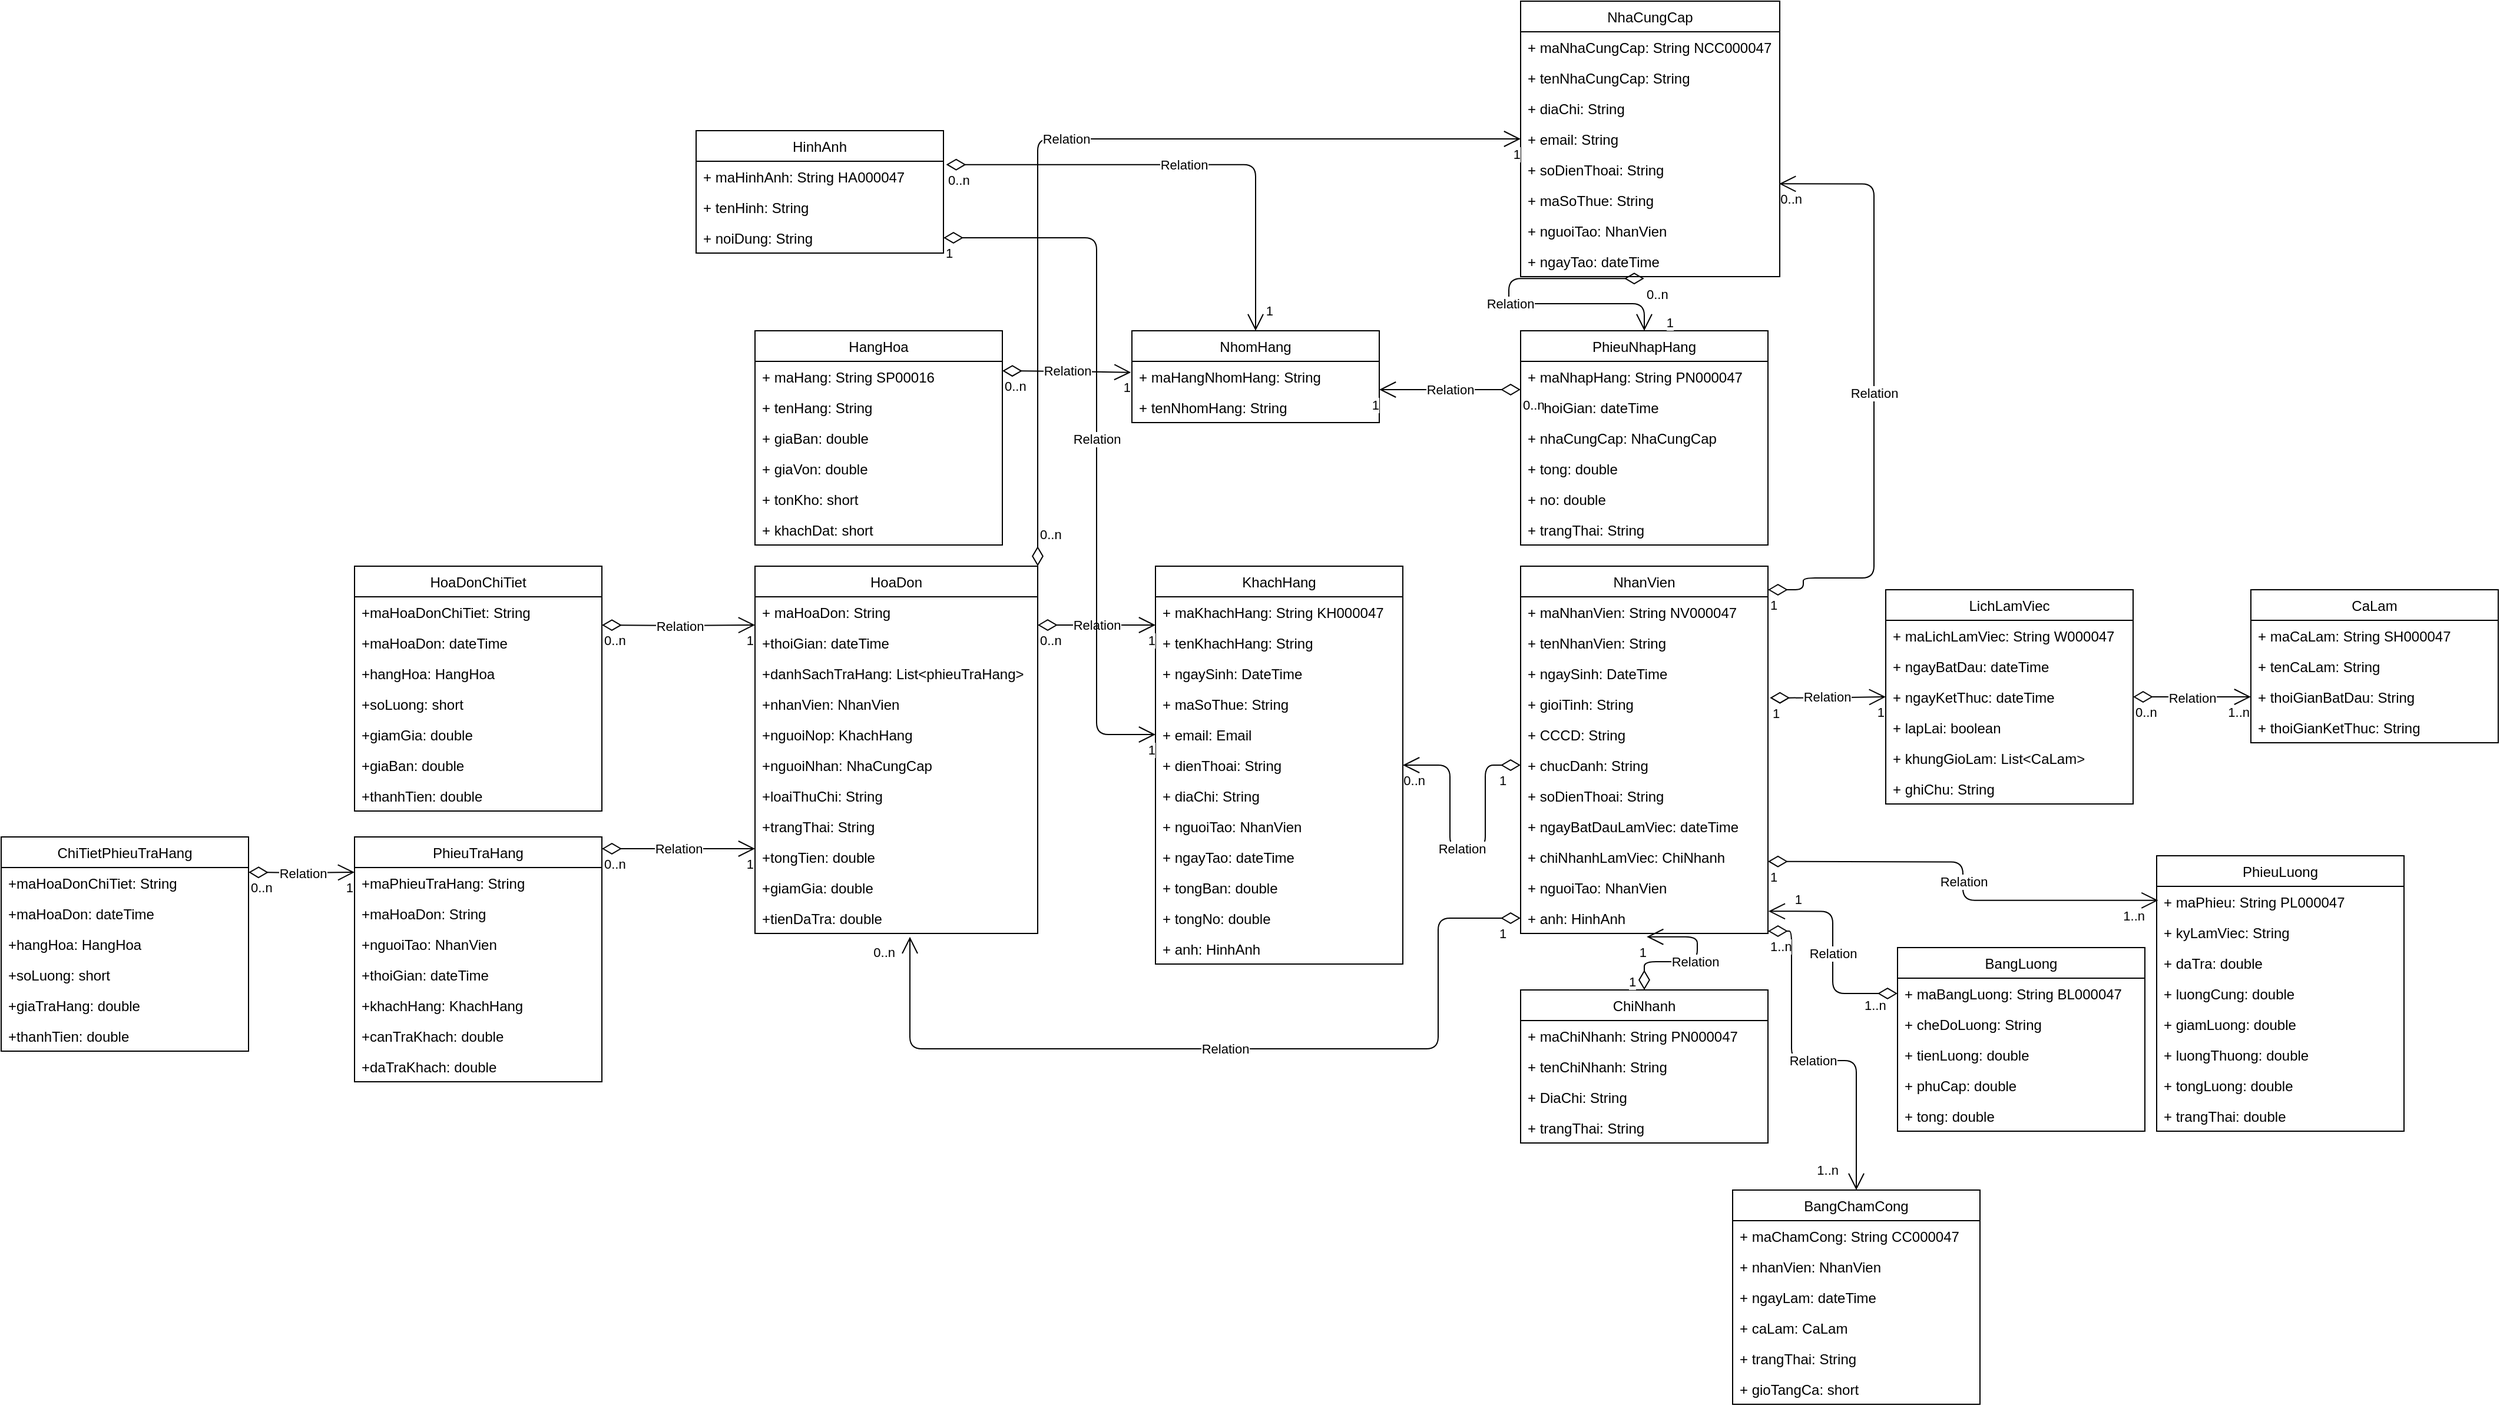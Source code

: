 <mxfile version="13.9.9" type="device"><diagram id="Uu4i0tBCUgNNrZvMfekL" name="Page-1"><mxGraphModel dx="1903" dy="1593" grid="1" gridSize="10" guides="1" tooltips="1" connect="1" arrows="1" fold="1" page="1" pageScale="1" pageWidth="850" pageHeight="1100" math="0" shadow="0"><root><mxCell id="0"/><mxCell id="1" parent="0"/><mxCell id="KLVZ74iMkm5RS4pxARlG-1" value="HangHoa" style="swimlane;fontStyle=0;childLayout=stackLayout;horizontal=1;startSize=26;fillColor=none;horizontalStack=0;resizeParent=1;resizeParentMax=0;resizeLast=0;collapsible=1;marginBottom=0;" vertex="1" parent="1"><mxGeometry x="40" y="120" width="210" height="182" as="geometry"/></mxCell><mxCell id="KLVZ74iMkm5RS4pxARlG-2" value="+ maHang: String SP00016" style="text;strokeColor=none;fillColor=none;align=left;verticalAlign=top;spacingLeft=4;spacingRight=4;overflow=hidden;rotatable=0;points=[[0,0.5],[1,0.5]];portConstraint=eastwest;" vertex="1" parent="KLVZ74iMkm5RS4pxARlG-1"><mxGeometry y="26" width="210" height="26" as="geometry"/></mxCell><mxCell id="KLVZ74iMkm5RS4pxARlG-3" value="+ tenHang: String" style="text;strokeColor=none;fillColor=none;align=left;verticalAlign=top;spacingLeft=4;spacingRight=4;overflow=hidden;rotatable=0;points=[[0,0.5],[1,0.5]];portConstraint=eastwest;" vertex="1" parent="KLVZ74iMkm5RS4pxARlG-1"><mxGeometry y="52" width="210" height="26" as="geometry"/></mxCell><mxCell id="KLVZ74iMkm5RS4pxARlG-4" value="+ giaBan: double" style="text;strokeColor=none;fillColor=none;align=left;verticalAlign=top;spacingLeft=4;spacingRight=4;overflow=hidden;rotatable=0;points=[[0,0.5],[1,0.5]];portConstraint=eastwest;" vertex="1" parent="KLVZ74iMkm5RS4pxARlG-1"><mxGeometry y="78" width="210" height="26" as="geometry"/></mxCell><mxCell id="KLVZ74iMkm5RS4pxARlG-5" value="+ giaVon: double" style="text;strokeColor=none;fillColor=none;align=left;verticalAlign=top;spacingLeft=4;spacingRight=4;overflow=hidden;rotatable=0;points=[[0,0.5],[1,0.5]];portConstraint=eastwest;" vertex="1" parent="KLVZ74iMkm5RS4pxARlG-1"><mxGeometry y="104" width="210" height="26" as="geometry"/></mxCell><mxCell id="KLVZ74iMkm5RS4pxARlG-6" value="+ tonKho: short" style="text;strokeColor=none;fillColor=none;align=left;verticalAlign=top;spacingLeft=4;spacingRight=4;overflow=hidden;rotatable=0;points=[[0,0.5],[1,0.5]];portConstraint=eastwest;" vertex="1" parent="KLVZ74iMkm5RS4pxARlG-1"><mxGeometry y="130" width="210" height="26" as="geometry"/></mxCell><mxCell id="KLVZ74iMkm5RS4pxARlG-7" value="+ khachDat: short" style="text;strokeColor=none;fillColor=none;align=left;verticalAlign=top;spacingLeft=4;spacingRight=4;overflow=hidden;rotatable=0;points=[[0,0.5],[1,0.5]];portConstraint=eastwest;" vertex="1" parent="KLVZ74iMkm5RS4pxARlG-1"><mxGeometry y="156" width="210" height="26" as="geometry"/></mxCell><mxCell id="KLVZ74iMkm5RS4pxARlG-8" value="NhomHang" style="swimlane;fontStyle=0;childLayout=stackLayout;horizontal=1;startSize=26;fillColor=none;horizontalStack=0;resizeParent=1;resizeParentMax=0;resizeLast=0;collapsible=1;marginBottom=0;" vertex="1" parent="1"><mxGeometry x="360" y="120" width="210" height="78" as="geometry"/></mxCell><mxCell id="KLVZ74iMkm5RS4pxARlG-9" value="+ maHangNhomHang: String" style="text;strokeColor=none;fillColor=none;align=left;verticalAlign=top;spacingLeft=4;spacingRight=4;overflow=hidden;rotatable=0;points=[[0,0.5],[1,0.5]];portConstraint=eastwest;" vertex="1" parent="KLVZ74iMkm5RS4pxARlG-8"><mxGeometry y="26" width="210" height="26" as="geometry"/></mxCell><mxCell id="KLVZ74iMkm5RS4pxARlG-10" value="+ tenNhomHang: String" style="text;strokeColor=none;fillColor=none;align=left;verticalAlign=top;spacingLeft=4;spacingRight=4;overflow=hidden;rotatable=0;points=[[0,0.5],[1,0.5]];portConstraint=eastwest;" vertex="1" parent="KLVZ74iMkm5RS4pxARlG-8"><mxGeometry y="52" width="210" height="26" as="geometry"/></mxCell><mxCell id="KLVZ74iMkm5RS4pxARlG-16" value="Relation" style="endArrow=open;html=1;endSize=12;startArrow=diamondThin;startSize=14;startFill=0;edgeStyle=orthogonalEdgeStyle;entryX=-0.004;entryY=0.36;entryDx=0;entryDy=0;entryPerimeter=0;" edge="1" parent="1" target="KLVZ74iMkm5RS4pxARlG-9"><mxGeometry relative="1" as="geometry"><mxPoint x="250" y="154" as="sourcePoint"/><mxPoint x="340" y="164" as="targetPoint"/></mxGeometry></mxCell><mxCell id="KLVZ74iMkm5RS4pxARlG-17" value="0..n" style="edgeLabel;resizable=0;html=1;align=left;verticalAlign=top;" connectable="0" vertex="1" parent="KLVZ74iMkm5RS4pxARlG-16"><mxGeometry x="-1" relative="1" as="geometry"/></mxCell><mxCell id="KLVZ74iMkm5RS4pxARlG-18" value="1" style="edgeLabel;resizable=0;html=1;align=right;verticalAlign=top;" connectable="0" vertex="1" parent="KLVZ74iMkm5RS4pxARlG-16"><mxGeometry x="1" relative="1" as="geometry"/></mxCell><mxCell id="KLVZ74iMkm5RS4pxARlG-19" value="HoaDon" style="swimlane;fontStyle=0;childLayout=stackLayout;horizontal=1;startSize=26;fillColor=none;horizontalStack=0;resizeParent=1;resizeParentMax=0;resizeLast=0;collapsible=1;marginBottom=0;" vertex="1" parent="1"><mxGeometry x="40" y="320" width="240" height="312" as="geometry"/></mxCell><mxCell id="KLVZ74iMkm5RS4pxARlG-20" value="+ maHoaDon: String" style="text;strokeColor=none;fillColor=none;align=left;verticalAlign=top;spacingLeft=4;spacingRight=4;overflow=hidden;rotatable=0;points=[[0,0.5],[1,0.5]];portConstraint=eastwest;" vertex="1" parent="KLVZ74iMkm5RS4pxARlG-19"><mxGeometry y="26" width="240" height="26" as="geometry"/></mxCell><mxCell id="KLVZ74iMkm5RS4pxARlG-21" value="+thoiGian: dateTime" style="text;strokeColor=none;fillColor=none;align=left;verticalAlign=top;spacingLeft=4;spacingRight=4;overflow=hidden;rotatable=0;points=[[0,0.5],[1,0.5]];portConstraint=eastwest;" vertex="1" parent="KLVZ74iMkm5RS4pxARlG-19"><mxGeometry y="52" width="240" height="26" as="geometry"/></mxCell><mxCell id="KLVZ74iMkm5RS4pxARlG-22" value="+danhSachTraHang: List&lt;phieuTraHang&gt;" style="text;strokeColor=none;fillColor=none;align=left;verticalAlign=top;spacingLeft=4;spacingRight=4;overflow=hidden;rotatable=0;points=[[0,0.5],[1,0.5]];portConstraint=eastwest;" vertex="1" parent="KLVZ74iMkm5RS4pxARlG-19"><mxGeometry y="78" width="240" height="26" as="geometry"/></mxCell><mxCell id="KLVZ74iMkm5RS4pxARlG-23" value="+nhanVien: NhanVien" style="text;strokeColor=none;fillColor=none;align=left;verticalAlign=top;spacingLeft=4;spacingRight=4;overflow=hidden;rotatable=0;points=[[0,0.5],[1,0.5]];portConstraint=eastwest;" vertex="1" parent="KLVZ74iMkm5RS4pxARlG-19"><mxGeometry y="104" width="240" height="26" as="geometry"/></mxCell><mxCell id="KLVZ74iMkm5RS4pxARlG-24" value="+nguoiNop: KhachHang" style="text;strokeColor=none;fillColor=none;align=left;verticalAlign=top;spacingLeft=4;spacingRight=4;overflow=hidden;rotatable=0;points=[[0,0.5],[1,0.5]];portConstraint=eastwest;" vertex="1" parent="KLVZ74iMkm5RS4pxARlG-19"><mxGeometry y="130" width="240" height="26" as="geometry"/></mxCell><mxCell id="KLVZ74iMkm5RS4pxARlG-25" value="+nguoiNhan: NhaCungCap" style="text;strokeColor=none;fillColor=none;align=left;verticalAlign=top;spacingLeft=4;spacingRight=4;overflow=hidden;rotatable=0;points=[[0,0.5],[1,0.5]];portConstraint=eastwest;" vertex="1" parent="KLVZ74iMkm5RS4pxARlG-19"><mxGeometry y="156" width="240" height="26" as="geometry"/></mxCell><mxCell id="KLVZ74iMkm5RS4pxARlG-26" value="+loaiThuChi: String" style="text;strokeColor=none;fillColor=none;align=left;verticalAlign=top;spacingLeft=4;spacingRight=4;overflow=hidden;rotatable=0;points=[[0,0.5],[1,0.5]];portConstraint=eastwest;" vertex="1" parent="KLVZ74iMkm5RS4pxARlG-19"><mxGeometry y="182" width="240" height="26" as="geometry"/></mxCell><mxCell id="KLVZ74iMkm5RS4pxARlG-27" value="+trangThai: String" style="text;strokeColor=none;fillColor=none;align=left;verticalAlign=top;spacingLeft=4;spacingRight=4;overflow=hidden;rotatable=0;points=[[0,0.5],[1,0.5]];portConstraint=eastwest;" vertex="1" parent="KLVZ74iMkm5RS4pxARlG-19"><mxGeometry y="208" width="240" height="26" as="geometry"/></mxCell><mxCell id="KLVZ74iMkm5RS4pxARlG-28" value="+tongTien: double" style="text;strokeColor=none;fillColor=none;align=left;verticalAlign=top;spacingLeft=4;spacingRight=4;overflow=hidden;rotatable=0;points=[[0,0.5],[1,0.5]];portConstraint=eastwest;" vertex="1" parent="KLVZ74iMkm5RS4pxARlG-19"><mxGeometry y="234" width="240" height="26" as="geometry"/></mxCell><mxCell id="KLVZ74iMkm5RS4pxARlG-29" value="+giamGia: double" style="text;strokeColor=none;fillColor=none;align=left;verticalAlign=top;spacingLeft=4;spacingRight=4;overflow=hidden;rotatable=0;points=[[0,0.5],[1,0.5]];portConstraint=eastwest;" vertex="1" parent="KLVZ74iMkm5RS4pxARlG-19"><mxGeometry y="260" width="240" height="26" as="geometry"/></mxCell><mxCell id="KLVZ74iMkm5RS4pxARlG-30" value="+tienDaTra: double" style="text;strokeColor=none;fillColor=none;align=left;verticalAlign=top;spacingLeft=4;spacingRight=4;overflow=hidden;rotatable=0;points=[[0,0.5],[1,0.5]];portConstraint=eastwest;" vertex="1" parent="KLVZ74iMkm5RS4pxARlG-19"><mxGeometry y="286" width="240" height="26" as="geometry"/></mxCell><mxCell id="KLVZ74iMkm5RS4pxARlG-31" value="HoaDonChiTiet" style="swimlane;fontStyle=0;childLayout=stackLayout;horizontal=1;startSize=26;fillColor=none;horizontalStack=0;resizeParent=1;resizeParentMax=0;resizeLast=0;collapsible=1;marginBottom=0;" vertex="1" parent="1"><mxGeometry x="-300" y="320" width="210" height="208" as="geometry"/></mxCell><mxCell id="KLVZ74iMkm5RS4pxARlG-32" value="+maHoaDonChiTiet: String" style="text;strokeColor=none;fillColor=none;align=left;verticalAlign=top;spacingLeft=4;spacingRight=4;overflow=hidden;rotatable=0;points=[[0,0.5],[1,0.5]];portConstraint=eastwest;" vertex="1" parent="KLVZ74iMkm5RS4pxARlG-31"><mxGeometry y="26" width="210" height="26" as="geometry"/></mxCell><mxCell id="KLVZ74iMkm5RS4pxARlG-33" value="+maHoaDon: dateTime" style="text;strokeColor=none;fillColor=none;align=left;verticalAlign=top;spacingLeft=4;spacingRight=4;overflow=hidden;rotatable=0;points=[[0,0.5],[1,0.5]];portConstraint=eastwest;" vertex="1" parent="KLVZ74iMkm5RS4pxARlG-31"><mxGeometry y="52" width="210" height="26" as="geometry"/></mxCell><mxCell id="KLVZ74iMkm5RS4pxARlG-34" value="+hangHoa: HangHoa" style="text;strokeColor=none;fillColor=none;align=left;verticalAlign=top;spacingLeft=4;spacingRight=4;overflow=hidden;rotatable=0;points=[[0,0.5],[1,0.5]];portConstraint=eastwest;" vertex="1" parent="KLVZ74iMkm5RS4pxARlG-31"><mxGeometry y="78" width="210" height="26" as="geometry"/></mxCell><mxCell id="KLVZ74iMkm5RS4pxARlG-36" value="+soLuong: short" style="text;strokeColor=none;fillColor=none;align=left;verticalAlign=top;spacingLeft=4;spacingRight=4;overflow=hidden;rotatable=0;points=[[0,0.5],[1,0.5]];portConstraint=eastwest;" vertex="1" parent="KLVZ74iMkm5RS4pxARlG-31"><mxGeometry y="104" width="210" height="26" as="geometry"/></mxCell><mxCell id="KLVZ74iMkm5RS4pxARlG-37" value="+giamGia: double" style="text;strokeColor=none;fillColor=none;align=left;verticalAlign=top;spacingLeft=4;spacingRight=4;overflow=hidden;rotatable=0;points=[[0,0.5],[1,0.5]];portConstraint=eastwest;" vertex="1" parent="KLVZ74iMkm5RS4pxARlG-31"><mxGeometry y="130" width="210" height="26" as="geometry"/></mxCell><mxCell id="KLVZ74iMkm5RS4pxARlG-38" value="+giaBan: double" style="text;strokeColor=none;fillColor=none;align=left;verticalAlign=top;spacingLeft=4;spacingRight=4;overflow=hidden;rotatable=0;points=[[0,0.5],[1,0.5]];portConstraint=eastwest;" vertex="1" parent="KLVZ74iMkm5RS4pxARlG-31"><mxGeometry y="156" width="210" height="26" as="geometry"/></mxCell><mxCell id="KLVZ74iMkm5RS4pxARlG-39" value="+thanhTien: double" style="text;strokeColor=none;fillColor=none;align=left;verticalAlign=top;spacingLeft=4;spacingRight=4;overflow=hidden;rotatable=0;points=[[0,0.5],[1,0.5]];portConstraint=eastwest;" vertex="1" parent="KLVZ74iMkm5RS4pxARlG-31"><mxGeometry y="182" width="210" height="26" as="geometry"/></mxCell><mxCell id="KLVZ74iMkm5RS4pxARlG-43" value="PhieuTraHang" style="swimlane;fontStyle=0;childLayout=stackLayout;horizontal=1;startSize=26;fillColor=none;horizontalStack=0;resizeParent=1;resizeParentMax=0;resizeLast=0;collapsible=1;marginBottom=0;" vertex="1" parent="1"><mxGeometry x="-300" y="550" width="210" height="208" as="geometry"/></mxCell><mxCell id="KLVZ74iMkm5RS4pxARlG-44" value="+maPhieuTraHang: String" style="text;strokeColor=none;fillColor=none;align=left;verticalAlign=top;spacingLeft=4;spacingRight=4;overflow=hidden;rotatable=0;points=[[0,0.5],[1,0.5]];portConstraint=eastwest;" vertex="1" parent="KLVZ74iMkm5RS4pxARlG-43"><mxGeometry y="26" width="210" height="26" as="geometry"/></mxCell><mxCell id="KLVZ74iMkm5RS4pxARlG-45" value="+maHoaDon: String" style="text;strokeColor=none;fillColor=none;align=left;verticalAlign=top;spacingLeft=4;spacingRight=4;overflow=hidden;rotatable=0;points=[[0,0.5],[1,0.5]];portConstraint=eastwest;" vertex="1" parent="KLVZ74iMkm5RS4pxARlG-43"><mxGeometry y="52" width="210" height="26" as="geometry"/></mxCell><mxCell id="KLVZ74iMkm5RS4pxARlG-46" value="+nguoiTao: NhanVien" style="text;strokeColor=none;fillColor=none;align=left;verticalAlign=top;spacingLeft=4;spacingRight=4;overflow=hidden;rotatable=0;points=[[0,0.5],[1,0.5]];portConstraint=eastwest;" vertex="1" parent="KLVZ74iMkm5RS4pxARlG-43"><mxGeometry y="78" width="210" height="26" as="geometry"/></mxCell><mxCell id="KLVZ74iMkm5RS4pxARlG-47" value="+thoiGian: dateTime" style="text;strokeColor=none;fillColor=none;align=left;verticalAlign=top;spacingLeft=4;spacingRight=4;overflow=hidden;rotatable=0;points=[[0,0.5],[1,0.5]];portConstraint=eastwest;" vertex="1" parent="KLVZ74iMkm5RS4pxARlG-43"><mxGeometry y="104" width="210" height="26" as="geometry"/></mxCell><mxCell id="KLVZ74iMkm5RS4pxARlG-48" value="+khachHang: KhachHang" style="text;strokeColor=none;fillColor=none;align=left;verticalAlign=top;spacingLeft=4;spacingRight=4;overflow=hidden;rotatable=0;points=[[0,0.5],[1,0.5]];portConstraint=eastwest;" vertex="1" parent="KLVZ74iMkm5RS4pxARlG-43"><mxGeometry y="130" width="210" height="26" as="geometry"/></mxCell><mxCell id="KLVZ74iMkm5RS4pxARlG-49" value="+canTraKhach: double" style="text;strokeColor=none;fillColor=none;align=left;verticalAlign=top;spacingLeft=4;spacingRight=4;overflow=hidden;rotatable=0;points=[[0,0.5],[1,0.5]];portConstraint=eastwest;" vertex="1" parent="KLVZ74iMkm5RS4pxARlG-43"><mxGeometry y="156" width="210" height="26" as="geometry"/></mxCell><mxCell id="KLVZ74iMkm5RS4pxARlG-50" value="+daTraKhach: double" style="text;strokeColor=none;fillColor=none;align=left;verticalAlign=top;spacingLeft=4;spacingRight=4;overflow=hidden;rotatable=0;points=[[0,0.5],[1,0.5]];portConstraint=eastwest;" vertex="1" parent="KLVZ74iMkm5RS4pxARlG-43"><mxGeometry y="182" width="210" height="26" as="geometry"/></mxCell><mxCell id="KLVZ74iMkm5RS4pxARlG-52" value="Relation" style="endArrow=open;html=1;endSize=12;startArrow=diamondThin;startSize=14;startFill=0;edgeStyle=orthogonalEdgeStyle;entryX=0;entryY=0.923;entryDx=0;entryDy=0;entryPerimeter=0;" edge="1" parent="1" target="KLVZ74iMkm5RS4pxARlG-20"><mxGeometry relative="1" as="geometry"><mxPoint x="-90" y="370" as="sourcePoint"/><mxPoint x="20" y="370" as="targetPoint"/></mxGeometry></mxCell><mxCell id="KLVZ74iMkm5RS4pxARlG-53" value="0..n" style="edgeLabel;resizable=0;html=1;align=left;verticalAlign=top;" connectable="0" vertex="1" parent="KLVZ74iMkm5RS4pxARlG-52"><mxGeometry x="-1" relative="1" as="geometry"/></mxCell><mxCell id="KLVZ74iMkm5RS4pxARlG-54" value="1" style="edgeLabel;resizable=0;html=1;align=right;verticalAlign=top;" connectable="0" vertex="1" parent="KLVZ74iMkm5RS4pxARlG-52"><mxGeometry x="1" relative="1" as="geometry"/></mxCell><mxCell id="KLVZ74iMkm5RS4pxARlG-63" value="Relation" style="endArrow=open;html=1;endSize=12;startArrow=diamondThin;startSize=14;startFill=0;edgeStyle=orthogonalEdgeStyle;entryX=0;entryY=0.923;entryDx=0;entryDy=0;entryPerimeter=0;" edge="1" parent="1"><mxGeometry relative="1" as="geometry"><mxPoint x="-90" y="560" as="sourcePoint"/><mxPoint x="40" y="559.998" as="targetPoint"/></mxGeometry></mxCell><mxCell id="KLVZ74iMkm5RS4pxARlG-64" value="0..n" style="edgeLabel;resizable=0;html=1;align=left;verticalAlign=top;" connectable="0" vertex="1" parent="KLVZ74iMkm5RS4pxARlG-63"><mxGeometry x="-1" relative="1" as="geometry"/></mxCell><mxCell id="KLVZ74iMkm5RS4pxARlG-65" value="1" style="edgeLabel;resizable=0;html=1;align=right;verticalAlign=top;" connectable="0" vertex="1" parent="KLVZ74iMkm5RS4pxARlG-63"><mxGeometry x="1" relative="1" as="geometry"/></mxCell><mxCell id="KLVZ74iMkm5RS4pxARlG-66" value="ChiTietPhieuTraHang" style="swimlane;fontStyle=0;childLayout=stackLayout;horizontal=1;startSize=26;fillColor=none;horizontalStack=0;resizeParent=1;resizeParentMax=0;resizeLast=0;collapsible=1;marginBottom=0;" vertex="1" parent="1"><mxGeometry x="-600" y="550" width="210" height="182" as="geometry"/></mxCell><mxCell id="KLVZ74iMkm5RS4pxARlG-67" value="+maHoaDonChiTiet: String" style="text;strokeColor=none;fillColor=none;align=left;verticalAlign=top;spacingLeft=4;spacingRight=4;overflow=hidden;rotatable=0;points=[[0,0.5],[1,0.5]];portConstraint=eastwest;" vertex="1" parent="KLVZ74iMkm5RS4pxARlG-66"><mxGeometry y="26" width="210" height="26" as="geometry"/></mxCell><mxCell id="KLVZ74iMkm5RS4pxARlG-68" value="+maHoaDon: dateTime" style="text;strokeColor=none;fillColor=none;align=left;verticalAlign=top;spacingLeft=4;spacingRight=4;overflow=hidden;rotatable=0;points=[[0,0.5],[1,0.5]];portConstraint=eastwest;" vertex="1" parent="KLVZ74iMkm5RS4pxARlG-66"><mxGeometry y="52" width="210" height="26" as="geometry"/></mxCell><mxCell id="KLVZ74iMkm5RS4pxARlG-69" value="+hangHoa: HangHoa" style="text;strokeColor=none;fillColor=none;align=left;verticalAlign=top;spacingLeft=4;spacingRight=4;overflow=hidden;rotatable=0;points=[[0,0.5],[1,0.5]];portConstraint=eastwest;" vertex="1" parent="KLVZ74iMkm5RS4pxARlG-66"><mxGeometry y="78" width="210" height="26" as="geometry"/></mxCell><mxCell id="KLVZ74iMkm5RS4pxARlG-70" value="+soLuong: short" style="text;strokeColor=none;fillColor=none;align=left;verticalAlign=top;spacingLeft=4;spacingRight=4;overflow=hidden;rotatable=0;points=[[0,0.5],[1,0.5]];portConstraint=eastwest;" vertex="1" parent="KLVZ74iMkm5RS4pxARlG-66"><mxGeometry y="104" width="210" height="26" as="geometry"/></mxCell><mxCell id="KLVZ74iMkm5RS4pxARlG-72" value="+giaTraHang: double" style="text;strokeColor=none;fillColor=none;align=left;verticalAlign=top;spacingLeft=4;spacingRight=4;overflow=hidden;rotatable=0;points=[[0,0.5],[1,0.5]];portConstraint=eastwest;" vertex="1" parent="KLVZ74iMkm5RS4pxARlG-66"><mxGeometry y="130" width="210" height="26" as="geometry"/></mxCell><mxCell id="KLVZ74iMkm5RS4pxARlG-73" value="+thanhTien: double" style="text;strokeColor=none;fillColor=none;align=left;verticalAlign=top;spacingLeft=4;spacingRight=4;overflow=hidden;rotatable=0;points=[[0,0.5],[1,0.5]];portConstraint=eastwest;" vertex="1" parent="KLVZ74iMkm5RS4pxARlG-66"><mxGeometry y="156" width="210" height="26" as="geometry"/></mxCell><mxCell id="KLVZ74iMkm5RS4pxARlG-74" value="Relation" style="endArrow=open;html=1;endSize=12;startArrow=diamondThin;startSize=14;startFill=0;edgeStyle=orthogonalEdgeStyle;entryX=0;entryY=0.154;entryDx=0;entryDy=0;entryPerimeter=0;" edge="1" parent="1" target="KLVZ74iMkm5RS4pxARlG-44"><mxGeometry relative="1" as="geometry"><mxPoint x="-390" y="580" as="sourcePoint"/><mxPoint x="-310" y="580" as="targetPoint"/></mxGeometry></mxCell><mxCell id="KLVZ74iMkm5RS4pxARlG-75" value="0..n" style="edgeLabel;resizable=0;html=1;align=left;verticalAlign=top;" connectable="0" vertex="1" parent="KLVZ74iMkm5RS4pxARlG-74"><mxGeometry x="-1" relative="1" as="geometry"/></mxCell><mxCell id="KLVZ74iMkm5RS4pxARlG-76" value="1" style="edgeLabel;resizable=0;html=1;align=right;verticalAlign=top;" connectable="0" vertex="1" parent="KLVZ74iMkm5RS4pxARlG-74"><mxGeometry x="1" relative="1" as="geometry"/></mxCell><mxCell id="KLVZ74iMkm5RS4pxARlG-77" value="PhieuNhapHang" style="swimlane;fontStyle=0;childLayout=stackLayout;horizontal=1;startSize=26;fillColor=none;horizontalStack=0;resizeParent=1;resizeParentMax=0;resizeLast=0;collapsible=1;marginBottom=0;" vertex="1" parent="1"><mxGeometry x="690" y="120" width="210" height="182" as="geometry"/></mxCell><mxCell id="KLVZ74iMkm5RS4pxARlG-78" value="+ maNhapHang: String PN000047" style="text;strokeColor=none;fillColor=none;align=left;verticalAlign=top;spacingLeft=4;spacingRight=4;overflow=hidden;rotatable=0;points=[[0,0.5],[1,0.5]];portConstraint=eastwest;" vertex="1" parent="KLVZ74iMkm5RS4pxARlG-77"><mxGeometry y="26" width="210" height="26" as="geometry"/></mxCell><mxCell id="KLVZ74iMkm5RS4pxARlG-79" value="+ thoiGian: dateTime" style="text;strokeColor=none;fillColor=none;align=left;verticalAlign=top;spacingLeft=4;spacingRight=4;overflow=hidden;rotatable=0;points=[[0,0.5],[1,0.5]];portConstraint=eastwest;" vertex="1" parent="KLVZ74iMkm5RS4pxARlG-77"><mxGeometry y="52" width="210" height="26" as="geometry"/></mxCell><mxCell id="KLVZ74iMkm5RS4pxARlG-80" value="+ nhaCungCap: NhaCungCap" style="text;strokeColor=none;fillColor=none;align=left;verticalAlign=top;spacingLeft=4;spacingRight=4;overflow=hidden;rotatable=0;points=[[0,0.5],[1,0.5]];portConstraint=eastwest;" vertex="1" parent="KLVZ74iMkm5RS4pxARlG-77"><mxGeometry y="78" width="210" height="26" as="geometry"/></mxCell><mxCell id="KLVZ74iMkm5RS4pxARlG-81" value="+ tong: double" style="text;strokeColor=none;fillColor=none;align=left;verticalAlign=top;spacingLeft=4;spacingRight=4;overflow=hidden;rotatable=0;points=[[0,0.5],[1,0.5]];portConstraint=eastwest;" vertex="1" parent="KLVZ74iMkm5RS4pxARlG-77"><mxGeometry y="104" width="210" height="26" as="geometry"/></mxCell><mxCell id="KLVZ74iMkm5RS4pxARlG-82" value="+ no: double" style="text;strokeColor=none;fillColor=none;align=left;verticalAlign=top;spacingLeft=4;spacingRight=4;overflow=hidden;rotatable=0;points=[[0,0.5],[1,0.5]];portConstraint=eastwest;" vertex="1" parent="KLVZ74iMkm5RS4pxARlG-77"><mxGeometry y="130" width="210" height="26" as="geometry"/></mxCell><mxCell id="KLVZ74iMkm5RS4pxARlG-83" value="+ trangThai: String" style="text;strokeColor=none;fillColor=none;align=left;verticalAlign=top;spacingLeft=4;spacingRight=4;overflow=hidden;rotatable=0;points=[[0,0.5],[1,0.5]];portConstraint=eastwest;" vertex="1" parent="KLVZ74iMkm5RS4pxARlG-77"><mxGeometry y="156" width="210" height="26" as="geometry"/></mxCell><mxCell id="KLVZ74iMkm5RS4pxARlG-84" value="KhachHang" style="swimlane;fontStyle=0;childLayout=stackLayout;horizontal=1;startSize=26;fillColor=none;horizontalStack=0;resizeParent=1;resizeParentMax=0;resizeLast=0;collapsible=1;marginBottom=0;" vertex="1" parent="1"><mxGeometry x="380" y="320" width="210" height="338" as="geometry"/></mxCell><mxCell id="KLVZ74iMkm5RS4pxARlG-85" value="+ maKhachHang: String KH000047" style="text;strokeColor=none;fillColor=none;align=left;verticalAlign=top;spacingLeft=4;spacingRight=4;overflow=hidden;rotatable=0;points=[[0,0.5],[1,0.5]];portConstraint=eastwest;" vertex="1" parent="KLVZ74iMkm5RS4pxARlG-84"><mxGeometry y="26" width="210" height="26" as="geometry"/></mxCell><mxCell id="KLVZ74iMkm5RS4pxARlG-86" value="+ tenKhachHang: String" style="text;strokeColor=none;fillColor=none;align=left;verticalAlign=top;spacingLeft=4;spacingRight=4;overflow=hidden;rotatable=0;points=[[0,0.5],[1,0.5]];portConstraint=eastwest;" vertex="1" parent="KLVZ74iMkm5RS4pxARlG-84"><mxGeometry y="52" width="210" height="26" as="geometry"/></mxCell><mxCell id="KLVZ74iMkm5RS4pxARlG-87" value="+ ngaySinh: DateTime" style="text;strokeColor=none;fillColor=none;align=left;verticalAlign=top;spacingLeft=4;spacingRight=4;overflow=hidden;rotatable=0;points=[[0,0.5],[1,0.5]];portConstraint=eastwest;" vertex="1" parent="KLVZ74iMkm5RS4pxARlG-84"><mxGeometry y="78" width="210" height="26" as="geometry"/></mxCell><mxCell id="KLVZ74iMkm5RS4pxARlG-88" value="+ maSoThue: String" style="text;strokeColor=none;fillColor=none;align=left;verticalAlign=top;spacingLeft=4;spacingRight=4;overflow=hidden;rotatable=0;points=[[0,0.5],[1,0.5]];portConstraint=eastwest;" vertex="1" parent="KLVZ74iMkm5RS4pxARlG-84"><mxGeometry y="104" width="210" height="26" as="geometry"/></mxCell><mxCell id="KLVZ74iMkm5RS4pxARlG-89" value="+ email: Email" style="text;strokeColor=none;fillColor=none;align=left;verticalAlign=top;spacingLeft=4;spacingRight=4;overflow=hidden;rotatable=0;points=[[0,0.5],[1,0.5]];portConstraint=eastwest;" vertex="1" parent="KLVZ74iMkm5RS4pxARlG-84"><mxGeometry y="130" width="210" height="26" as="geometry"/></mxCell><mxCell id="KLVZ74iMkm5RS4pxARlG-90" value="+ dienThoai: String" style="text;strokeColor=none;fillColor=none;align=left;verticalAlign=top;spacingLeft=4;spacingRight=4;overflow=hidden;rotatable=0;points=[[0,0.5],[1,0.5]];portConstraint=eastwest;" vertex="1" parent="KLVZ74iMkm5RS4pxARlG-84"><mxGeometry y="156" width="210" height="26" as="geometry"/></mxCell><mxCell id="KLVZ74iMkm5RS4pxARlG-94" value="+ diaChi: String" style="text;strokeColor=none;fillColor=none;align=left;verticalAlign=top;spacingLeft=4;spacingRight=4;overflow=hidden;rotatable=0;points=[[0,0.5],[1,0.5]];portConstraint=eastwest;" vertex="1" parent="KLVZ74iMkm5RS4pxARlG-84"><mxGeometry y="182" width="210" height="26" as="geometry"/></mxCell><mxCell id="KLVZ74iMkm5RS4pxARlG-95" value="+ nguoiTao: NhanVien" style="text;strokeColor=none;fillColor=none;align=left;verticalAlign=top;spacingLeft=4;spacingRight=4;overflow=hidden;rotatable=0;points=[[0,0.5],[1,0.5]];portConstraint=eastwest;" vertex="1" parent="KLVZ74iMkm5RS4pxARlG-84"><mxGeometry y="208" width="210" height="26" as="geometry"/></mxCell><mxCell id="KLVZ74iMkm5RS4pxARlG-96" value="+ ngayTao: dateTime" style="text;strokeColor=none;fillColor=none;align=left;verticalAlign=top;spacingLeft=4;spacingRight=4;overflow=hidden;rotatable=0;points=[[0,0.5],[1,0.5]];portConstraint=eastwest;" vertex="1" parent="KLVZ74iMkm5RS4pxARlG-84"><mxGeometry y="234" width="210" height="26" as="geometry"/></mxCell><mxCell id="KLVZ74iMkm5RS4pxARlG-97" value="+ tongBan: double" style="text;strokeColor=none;fillColor=none;align=left;verticalAlign=top;spacingLeft=4;spacingRight=4;overflow=hidden;rotatable=0;points=[[0,0.5],[1,0.5]];portConstraint=eastwest;" vertex="1" parent="KLVZ74iMkm5RS4pxARlG-84"><mxGeometry y="260" width="210" height="26" as="geometry"/></mxCell><mxCell id="KLVZ74iMkm5RS4pxARlG-98" value="+ tongNo: double" style="text;strokeColor=none;fillColor=none;align=left;verticalAlign=top;spacingLeft=4;spacingRight=4;overflow=hidden;rotatable=0;points=[[0,0.5],[1,0.5]];portConstraint=eastwest;" vertex="1" parent="KLVZ74iMkm5RS4pxARlG-84"><mxGeometry y="286" width="210" height="26" as="geometry"/></mxCell><mxCell id="KLVZ74iMkm5RS4pxARlG-109" value="+ anh: HinhAnh" style="text;strokeColor=none;fillColor=none;align=left;verticalAlign=top;spacingLeft=4;spacingRight=4;overflow=hidden;rotatable=0;points=[[0,0.5],[1,0.5]];portConstraint=eastwest;" vertex="1" parent="KLVZ74iMkm5RS4pxARlG-84"><mxGeometry y="312" width="210" height="26" as="geometry"/></mxCell><mxCell id="KLVZ74iMkm5RS4pxARlG-91" value="Relation" style="endArrow=open;html=1;endSize=12;startArrow=diamondThin;startSize=14;startFill=0;edgeStyle=orthogonalEdgeStyle;" edge="1" parent="1"><mxGeometry relative="1" as="geometry"><mxPoint x="690" y="170" as="sourcePoint"/><mxPoint x="570" y="170" as="targetPoint"/></mxGeometry></mxCell><mxCell id="KLVZ74iMkm5RS4pxARlG-92" value="0..n" style="edgeLabel;resizable=0;html=1;align=left;verticalAlign=top;" connectable="0" vertex="1" parent="KLVZ74iMkm5RS4pxARlG-91"><mxGeometry x="-1" relative="1" as="geometry"/></mxCell><mxCell id="KLVZ74iMkm5RS4pxARlG-93" value="1" style="edgeLabel;resizable=0;html=1;align=right;verticalAlign=top;" connectable="0" vertex="1" parent="KLVZ74iMkm5RS4pxARlG-91"><mxGeometry x="1" relative="1" as="geometry"/></mxCell><mxCell id="KLVZ74iMkm5RS4pxARlG-99" value="Relation" style="endArrow=open;html=1;endSize=12;startArrow=diamondThin;startSize=14;startFill=0;edgeStyle=orthogonalEdgeStyle;" edge="1" parent="1"><mxGeometry relative="1" as="geometry"><mxPoint x="280" y="370" as="sourcePoint"/><mxPoint x="380" y="370" as="targetPoint"/></mxGeometry></mxCell><mxCell id="KLVZ74iMkm5RS4pxARlG-100" value="0..n" style="edgeLabel;resizable=0;html=1;align=left;verticalAlign=top;" connectable="0" vertex="1" parent="KLVZ74iMkm5RS4pxARlG-99"><mxGeometry x="-1" relative="1" as="geometry"/></mxCell><mxCell id="KLVZ74iMkm5RS4pxARlG-101" value="1" style="edgeLabel;resizable=0;html=1;align=right;verticalAlign=top;" connectable="0" vertex="1" parent="KLVZ74iMkm5RS4pxARlG-99"><mxGeometry x="1" relative="1" as="geometry"/></mxCell><mxCell id="KLVZ74iMkm5RS4pxARlG-102" value="HinhAnh" style="swimlane;fontStyle=0;childLayout=stackLayout;horizontal=1;startSize=26;fillColor=none;horizontalStack=0;resizeParent=1;resizeParentMax=0;resizeLast=0;collapsible=1;marginBottom=0;" vertex="1" parent="1"><mxGeometry x="-10" y="-50" width="210" height="104" as="geometry"/></mxCell><mxCell id="KLVZ74iMkm5RS4pxARlG-103" value="+ maHinhAnh: String HA000047" style="text;strokeColor=none;fillColor=none;align=left;verticalAlign=top;spacingLeft=4;spacingRight=4;overflow=hidden;rotatable=0;points=[[0,0.5],[1,0.5]];portConstraint=eastwest;" vertex="1" parent="KLVZ74iMkm5RS4pxARlG-102"><mxGeometry y="26" width="210" height="26" as="geometry"/></mxCell><mxCell id="KLVZ74iMkm5RS4pxARlG-104" value="+ tenHinh: String" style="text;strokeColor=none;fillColor=none;align=left;verticalAlign=top;spacingLeft=4;spacingRight=4;overflow=hidden;rotatable=0;points=[[0,0.5],[1,0.5]];portConstraint=eastwest;" vertex="1" parent="KLVZ74iMkm5RS4pxARlG-102"><mxGeometry y="52" width="210" height="26" as="geometry"/></mxCell><mxCell id="KLVZ74iMkm5RS4pxARlG-105" value="+ noiDung: String" style="text;strokeColor=none;fillColor=none;align=left;verticalAlign=top;spacingLeft=4;spacingRight=4;overflow=hidden;rotatable=0;points=[[0,0.5],[1,0.5]];portConstraint=eastwest;" vertex="1" parent="KLVZ74iMkm5RS4pxARlG-102"><mxGeometry y="78" width="210" height="26" as="geometry"/></mxCell><mxCell id="KLVZ74iMkm5RS4pxARlG-110" value="NhaCungCap" style="swimlane;fontStyle=0;childLayout=stackLayout;horizontal=1;startSize=26;fillColor=none;horizontalStack=0;resizeParent=1;resizeParentMax=0;resizeLast=0;collapsible=1;marginBottom=0;" vertex="1" parent="1"><mxGeometry x="690" y="-160" width="220" height="234" as="geometry"/></mxCell><mxCell id="KLVZ74iMkm5RS4pxARlG-111" value="+ maNhaCungCap: String NCC000047" style="text;strokeColor=none;fillColor=none;align=left;verticalAlign=top;spacingLeft=4;spacingRight=4;overflow=hidden;rotatable=0;points=[[0,0.5],[1,0.5]];portConstraint=eastwest;" vertex="1" parent="KLVZ74iMkm5RS4pxARlG-110"><mxGeometry y="26" width="220" height="26" as="geometry"/></mxCell><mxCell id="KLVZ74iMkm5RS4pxARlG-112" value="+ tenNhaCungCap: String" style="text;strokeColor=none;fillColor=none;align=left;verticalAlign=top;spacingLeft=4;spacingRight=4;overflow=hidden;rotatable=0;points=[[0,0.5],[1,0.5]];portConstraint=eastwest;" vertex="1" parent="KLVZ74iMkm5RS4pxARlG-110"><mxGeometry y="52" width="220" height="26" as="geometry"/></mxCell><mxCell id="KLVZ74iMkm5RS4pxARlG-113" value="+ diaChi: String" style="text;strokeColor=none;fillColor=none;align=left;verticalAlign=top;spacingLeft=4;spacingRight=4;overflow=hidden;rotatable=0;points=[[0,0.5],[1,0.5]];portConstraint=eastwest;" vertex="1" parent="KLVZ74iMkm5RS4pxARlG-110"><mxGeometry y="78" width="220" height="26" as="geometry"/></mxCell><mxCell id="KLVZ74iMkm5RS4pxARlG-114" value="+ email: String" style="text;strokeColor=none;fillColor=none;align=left;verticalAlign=top;spacingLeft=4;spacingRight=4;overflow=hidden;rotatable=0;points=[[0,0.5],[1,0.5]];portConstraint=eastwest;" vertex="1" parent="KLVZ74iMkm5RS4pxARlG-110"><mxGeometry y="104" width="220" height="26" as="geometry"/></mxCell><mxCell id="KLVZ74iMkm5RS4pxARlG-115" value="+ soDienThoai: String" style="text;strokeColor=none;fillColor=none;align=left;verticalAlign=top;spacingLeft=4;spacingRight=4;overflow=hidden;rotatable=0;points=[[0,0.5],[1,0.5]];portConstraint=eastwest;" vertex="1" parent="KLVZ74iMkm5RS4pxARlG-110"><mxGeometry y="130" width="220" height="26" as="geometry"/></mxCell><mxCell id="KLVZ74iMkm5RS4pxARlG-116" value="+ maSoThue: String" style="text;strokeColor=none;fillColor=none;align=left;verticalAlign=top;spacingLeft=4;spacingRight=4;overflow=hidden;rotatable=0;points=[[0,0.5],[1,0.5]];portConstraint=eastwest;" vertex="1" parent="KLVZ74iMkm5RS4pxARlG-110"><mxGeometry y="156" width="220" height="26" as="geometry"/></mxCell><mxCell id="KLVZ74iMkm5RS4pxARlG-117" value="+ nguoiTao: NhanVien" style="text;strokeColor=none;fillColor=none;align=left;verticalAlign=top;spacingLeft=4;spacingRight=4;overflow=hidden;rotatable=0;points=[[0,0.5],[1,0.5]];portConstraint=eastwest;" vertex="1" parent="KLVZ74iMkm5RS4pxARlG-110"><mxGeometry y="182" width="220" height="26" as="geometry"/></mxCell><mxCell id="KLVZ74iMkm5RS4pxARlG-118" value="+ ngayTao: dateTime" style="text;strokeColor=none;fillColor=none;align=left;verticalAlign=top;spacingLeft=4;spacingRight=4;overflow=hidden;rotatable=0;points=[[0,0.5],[1,0.5]];portConstraint=eastwest;" vertex="1" parent="KLVZ74iMkm5RS4pxARlG-110"><mxGeometry y="208" width="220" height="26" as="geometry"/></mxCell><mxCell id="KLVZ74iMkm5RS4pxARlG-119" value="Relation" style="endArrow=open;html=1;endSize=12;startArrow=diamondThin;startSize=14;startFill=0;edgeStyle=orthogonalEdgeStyle;exitX=1;exitY=0;exitDx=0;exitDy=0;entryX=0;entryY=0.5;entryDx=0;entryDy=0;" edge="1" parent="1" source="KLVZ74iMkm5RS4pxARlG-19" target="KLVZ74iMkm5RS4pxARlG-114"><mxGeometry relative="1" as="geometry"><mxPoint x="160" y="-40" as="sourcePoint"/><mxPoint x="320" y="-40" as="targetPoint"/></mxGeometry></mxCell><mxCell id="KLVZ74iMkm5RS4pxARlG-120" value="0..n" style="edgeLabel;resizable=0;html=1;align=left;verticalAlign=top;" connectable="0" vertex="1" parent="KLVZ74iMkm5RS4pxARlG-119"><mxGeometry x="-1" relative="1" as="geometry"><mxPoint y="-40" as="offset"/></mxGeometry></mxCell><mxCell id="KLVZ74iMkm5RS4pxARlG-121" value="1" style="edgeLabel;resizable=0;html=1;align=right;verticalAlign=top;" connectable="0" vertex="1" parent="KLVZ74iMkm5RS4pxARlG-119"><mxGeometry x="1" relative="1" as="geometry"/></mxCell><mxCell id="KLVZ74iMkm5RS4pxARlG-123" value="Relation" style="endArrow=open;html=1;endSize=12;startArrow=diamondThin;startSize=14;startFill=0;edgeStyle=orthogonalEdgeStyle;exitX=0.477;exitY=1.061;exitDx=0;exitDy=0;exitPerimeter=0;entryX=0.5;entryY=0;entryDx=0;entryDy=0;" edge="1" parent="1" source="KLVZ74iMkm5RS4pxARlG-118" target="KLVZ74iMkm5RS4pxARlG-77"><mxGeometry relative="1" as="geometry"><mxPoint x="1000" y="80" as="sourcePoint"/><mxPoint x="1160" y="80" as="targetPoint"/></mxGeometry></mxCell><mxCell id="KLVZ74iMkm5RS4pxARlG-124" value="0..n" style="edgeLabel;resizable=0;html=1;align=left;verticalAlign=top;" connectable="0" vertex="1" parent="KLVZ74iMkm5RS4pxARlG-123"><mxGeometry x="-1" relative="1" as="geometry"/></mxCell><mxCell id="KLVZ74iMkm5RS4pxARlG-125" value="1" style="edgeLabel;resizable=0;html=1;align=right;verticalAlign=top;" connectable="0" vertex="1" parent="KLVZ74iMkm5RS4pxARlG-123"><mxGeometry x="1" relative="1" as="geometry"><mxPoint x="25" y="-20.06" as="offset"/></mxGeometry></mxCell><mxCell id="KLVZ74iMkm5RS4pxARlG-126" value="Relation" style="endArrow=open;html=1;endSize=12;startArrow=diamondThin;startSize=14;startFill=0;edgeStyle=orthogonalEdgeStyle;exitX=1.011;exitY=0.11;exitDx=0;exitDy=0;exitPerimeter=0;entryX=0.5;entryY=0;entryDx=0;entryDy=0;" edge="1" parent="1" source="KLVZ74iMkm5RS4pxARlG-103" target="KLVZ74iMkm5RS4pxARlG-8"><mxGeometry relative="1" as="geometry"><mxPoint x="280" y="-110" as="sourcePoint"/><mxPoint x="440" y="-110" as="targetPoint"/></mxGeometry></mxCell><mxCell id="KLVZ74iMkm5RS4pxARlG-127" value="0..n" style="edgeLabel;resizable=0;html=1;align=left;verticalAlign=top;" connectable="0" vertex="1" parent="KLVZ74iMkm5RS4pxARlG-126"><mxGeometry x="-1" relative="1" as="geometry"/></mxCell><mxCell id="KLVZ74iMkm5RS4pxARlG-128" value="1" style="edgeLabel;resizable=0;html=1;align=right;verticalAlign=top;" connectable="0" vertex="1" parent="KLVZ74iMkm5RS4pxARlG-126"><mxGeometry x="1" relative="1" as="geometry"><mxPoint x="15" y="-30.2" as="offset"/></mxGeometry></mxCell><mxCell id="KLVZ74iMkm5RS4pxARlG-129" value="Relation" style="endArrow=open;html=1;endSize=12;startArrow=diamondThin;startSize=14;startFill=0;edgeStyle=orthogonalEdgeStyle;exitX=1;exitY=0.5;exitDx=0;exitDy=0;entryX=0;entryY=0.5;entryDx=0;entryDy=0;" edge="1" parent="1" source="KLVZ74iMkm5RS4pxARlG-105" target="KLVZ74iMkm5RS4pxARlG-89"><mxGeometry relative="1" as="geometry"><mxPoint x="120" y="-120" as="sourcePoint"/><mxPoint x="280" y="-120" as="targetPoint"/><Array as="points"><mxPoint x="330" y="41"/><mxPoint x="330" y="463"/></Array></mxGeometry></mxCell><mxCell id="KLVZ74iMkm5RS4pxARlG-130" value="1" style="edgeLabel;resizable=0;html=1;align=left;verticalAlign=top;" connectable="0" vertex="1" parent="KLVZ74iMkm5RS4pxARlG-129"><mxGeometry x="-1" relative="1" as="geometry"/></mxCell><mxCell id="KLVZ74iMkm5RS4pxARlG-131" value="1" style="edgeLabel;resizable=0;html=1;align=right;verticalAlign=top;" connectable="0" vertex="1" parent="KLVZ74iMkm5RS4pxARlG-129"><mxGeometry x="1" relative="1" as="geometry"/></mxCell><mxCell id="KLVZ74iMkm5RS4pxARlG-132" value="ChiNhanh" style="swimlane;fontStyle=0;childLayout=stackLayout;horizontal=1;startSize=26;fillColor=none;horizontalStack=0;resizeParent=1;resizeParentMax=0;resizeLast=0;collapsible=1;marginBottom=0;" vertex="1" parent="1"><mxGeometry x="690" y="680" width="210" height="130" as="geometry"/></mxCell><mxCell id="KLVZ74iMkm5RS4pxARlG-133" value="+ maChiNhanh: String PN000047" style="text;strokeColor=none;fillColor=none;align=left;verticalAlign=top;spacingLeft=4;spacingRight=4;overflow=hidden;rotatable=0;points=[[0,0.5],[1,0.5]];portConstraint=eastwest;" vertex="1" parent="KLVZ74iMkm5RS4pxARlG-132"><mxGeometry y="26" width="210" height="26" as="geometry"/></mxCell><mxCell id="KLVZ74iMkm5RS4pxARlG-134" value="+ tenChiNhanh: String" style="text;strokeColor=none;fillColor=none;align=left;verticalAlign=top;spacingLeft=4;spacingRight=4;overflow=hidden;rotatable=0;points=[[0,0.5],[1,0.5]];portConstraint=eastwest;" vertex="1" parent="KLVZ74iMkm5RS4pxARlG-132"><mxGeometry y="52" width="210" height="26" as="geometry"/></mxCell><mxCell id="KLVZ74iMkm5RS4pxARlG-135" value="+ DiaChi: String" style="text;strokeColor=none;fillColor=none;align=left;verticalAlign=top;spacingLeft=4;spacingRight=4;overflow=hidden;rotatable=0;points=[[0,0.5],[1,0.5]];portConstraint=eastwest;" vertex="1" parent="KLVZ74iMkm5RS4pxARlG-132"><mxGeometry y="78" width="210" height="26" as="geometry"/></mxCell><mxCell id="KLVZ74iMkm5RS4pxARlG-138" value="+ trangThai: String" style="text;strokeColor=none;fillColor=none;align=left;verticalAlign=top;spacingLeft=4;spacingRight=4;overflow=hidden;rotatable=0;points=[[0,0.5],[1,0.5]];portConstraint=eastwest;" vertex="1" parent="KLVZ74iMkm5RS4pxARlG-132"><mxGeometry y="104" width="210" height="26" as="geometry"/></mxCell><mxCell id="KLVZ74iMkm5RS4pxARlG-139" value="NhanVien" style="swimlane;fontStyle=0;childLayout=stackLayout;horizontal=1;startSize=26;fillColor=none;horizontalStack=0;resizeParent=1;resizeParentMax=0;resizeLast=0;collapsible=1;marginBottom=0;" vertex="1" parent="1"><mxGeometry x="690" y="320" width="210" height="312" as="geometry"/></mxCell><mxCell id="KLVZ74iMkm5RS4pxARlG-140" value="+ maNhanVien: String NV000047" style="text;strokeColor=none;fillColor=none;align=left;verticalAlign=top;spacingLeft=4;spacingRight=4;overflow=hidden;rotatable=0;points=[[0,0.5],[1,0.5]];portConstraint=eastwest;" vertex="1" parent="KLVZ74iMkm5RS4pxARlG-139"><mxGeometry y="26" width="210" height="26" as="geometry"/></mxCell><mxCell id="KLVZ74iMkm5RS4pxARlG-141" value="+ tenNhanVien: String" style="text;strokeColor=none;fillColor=none;align=left;verticalAlign=top;spacingLeft=4;spacingRight=4;overflow=hidden;rotatable=0;points=[[0,0.5],[1,0.5]];portConstraint=eastwest;" vertex="1" parent="KLVZ74iMkm5RS4pxARlG-139"><mxGeometry y="52" width="210" height="26" as="geometry"/></mxCell><mxCell id="KLVZ74iMkm5RS4pxARlG-142" value="+ ngaySinh: DateTime" style="text;strokeColor=none;fillColor=none;align=left;verticalAlign=top;spacingLeft=4;spacingRight=4;overflow=hidden;rotatable=0;points=[[0,0.5],[1,0.5]];portConstraint=eastwest;" vertex="1" parent="KLVZ74iMkm5RS4pxARlG-139"><mxGeometry y="78" width="210" height="26" as="geometry"/></mxCell><mxCell id="KLVZ74iMkm5RS4pxARlG-143" value="+ gioiTinh: String" style="text;strokeColor=none;fillColor=none;align=left;verticalAlign=top;spacingLeft=4;spacingRight=4;overflow=hidden;rotatable=0;points=[[0,0.5],[1,0.5]];portConstraint=eastwest;" vertex="1" parent="KLVZ74iMkm5RS4pxARlG-139"><mxGeometry y="104" width="210" height="26" as="geometry"/></mxCell><mxCell id="KLVZ74iMkm5RS4pxARlG-144" value="+ CCCD: String" style="text;strokeColor=none;fillColor=none;align=left;verticalAlign=top;spacingLeft=4;spacingRight=4;overflow=hidden;rotatable=0;points=[[0,0.5],[1,0.5]];portConstraint=eastwest;" vertex="1" parent="KLVZ74iMkm5RS4pxARlG-139"><mxGeometry y="130" width="210" height="26" as="geometry"/></mxCell><mxCell id="KLVZ74iMkm5RS4pxARlG-145" value="+ chucDanh: String" style="text;strokeColor=none;fillColor=none;align=left;verticalAlign=top;spacingLeft=4;spacingRight=4;overflow=hidden;rotatable=0;points=[[0,0.5],[1,0.5]];portConstraint=eastwest;" vertex="1" parent="KLVZ74iMkm5RS4pxARlG-139"><mxGeometry y="156" width="210" height="26" as="geometry"/></mxCell><mxCell id="KLVZ74iMkm5RS4pxARlG-146" value="+ soDienThoai: String" style="text;strokeColor=none;fillColor=none;align=left;verticalAlign=top;spacingLeft=4;spacingRight=4;overflow=hidden;rotatable=0;points=[[0,0.5],[1,0.5]];portConstraint=eastwest;" vertex="1" parent="KLVZ74iMkm5RS4pxARlG-139"><mxGeometry y="182" width="210" height="26" as="geometry"/></mxCell><mxCell id="KLVZ74iMkm5RS4pxARlG-147" value="+ ngayBatDauLamViec: dateTime" style="text;strokeColor=none;fillColor=none;align=left;verticalAlign=top;spacingLeft=4;spacingRight=4;overflow=hidden;rotatable=0;points=[[0,0.5],[1,0.5]];portConstraint=eastwest;" vertex="1" parent="KLVZ74iMkm5RS4pxARlG-139"><mxGeometry y="208" width="210" height="26" as="geometry"/></mxCell><mxCell id="KLVZ74iMkm5RS4pxARlG-148" value="+ chiNhanhLamViec: ChiNhanh" style="text;strokeColor=none;fillColor=none;align=left;verticalAlign=top;spacingLeft=4;spacingRight=4;overflow=hidden;rotatable=0;points=[[0,0.5],[1,0.5]];portConstraint=eastwest;" vertex="1" parent="KLVZ74iMkm5RS4pxARlG-139"><mxGeometry y="234" width="210" height="26" as="geometry"/></mxCell><mxCell id="KLVZ74iMkm5RS4pxARlG-149" value="+ nguoiTao: NhanVien" style="text;strokeColor=none;fillColor=none;align=left;verticalAlign=top;spacingLeft=4;spacingRight=4;overflow=hidden;rotatable=0;points=[[0,0.5],[1,0.5]];portConstraint=eastwest;" vertex="1" parent="KLVZ74iMkm5RS4pxARlG-139"><mxGeometry y="260" width="210" height="26" as="geometry"/></mxCell><mxCell id="KLVZ74iMkm5RS4pxARlG-151" value="+ anh: HinhAnh" style="text;strokeColor=none;fillColor=none;align=left;verticalAlign=top;spacingLeft=4;spacingRight=4;overflow=hidden;rotatable=0;points=[[0,0.5],[1,0.5]];portConstraint=eastwest;" vertex="1" parent="KLVZ74iMkm5RS4pxARlG-139"><mxGeometry y="286" width="210" height="26" as="geometry"/></mxCell><mxCell id="KLVZ74iMkm5RS4pxARlG-152" value="Relation" style="endArrow=open;html=1;endSize=12;startArrow=diamondThin;startSize=14;startFill=0;edgeStyle=orthogonalEdgeStyle;entryX=0.51;entryY=1.11;entryDx=0;entryDy=0;entryPerimeter=0;exitX=0.5;exitY=0;exitDx=0;exitDy=0;" edge="1" parent="1" source="KLVZ74iMkm5RS4pxARlG-132" target="KLVZ74iMkm5RS4pxARlG-151"><mxGeometry relative="1" as="geometry"><mxPoint x="490" y="710" as="sourcePoint"/><mxPoint x="650" y="710" as="targetPoint"/><Array as="points"><mxPoint x="795" y="656"/><mxPoint x="840" y="656"/><mxPoint x="840" y="635"/></Array></mxGeometry></mxCell><mxCell id="KLVZ74iMkm5RS4pxARlG-153" value="1" style="edgeLabel;resizable=0;html=1;align=left;verticalAlign=top;" connectable="0" vertex="1" parent="KLVZ74iMkm5RS4pxARlG-152"><mxGeometry x="-1" relative="1" as="geometry"><mxPoint x="-15" y="-20" as="offset"/></mxGeometry></mxCell><mxCell id="KLVZ74iMkm5RS4pxARlG-154" value="1" style="edgeLabel;resizable=0;html=1;align=right;verticalAlign=top;" connectable="0" vertex="1" parent="KLVZ74iMkm5RS4pxARlG-152"><mxGeometry x="1" relative="1" as="geometry"/></mxCell><mxCell id="KLVZ74iMkm5RS4pxARlG-155" value="Relation" style="endArrow=open;html=1;endSize=12;startArrow=diamondThin;startSize=14;startFill=0;edgeStyle=orthogonalEdgeStyle;exitX=0;exitY=0.5;exitDx=0;exitDy=0;entryX=0.548;entryY=1.11;entryDx=0;entryDy=0;entryPerimeter=0;" edge="1" parent="1" source="KLVZ74iMkm5RS4pxARlG-151" target="KLVZ74iMkm5RS4pxARlG-30"><mxGeometry relative="1" as="geometry"><mxPoint x="390" y="710" as="sourcePoint"/><mxPoint x="410" y="710" as="targetPoint"/><Array as="points"><mxPoint x="620" y="619"/><mxPoint x="620" y="730"/><mxPoint x="171" y="730"/></Array></mxGeometry></mxCell><mxCell id="KLVZ74iMkm5RS4pxARlG-156" value="1" style="edgeLabel;resizable=0;html=1;align=left;verticalAlign=top;" connectable="0" vertex="1" parent="KLVZ74iMkm5RS4pxARlG-155"><mxGeometry x="-1" relative="1" as="geometry"><mxPoint x="-20" as="offset"/></mxGeometry></mxCell><mxCell id="KLVZ74iMkm5RS4pxARlG-157" value="0..n" style="edgeLabel;resizable=0;html=1;align=right;verticalAlign=top;" connectable="0" vertex="1" parent="KLVZ74iMkm5RS4pxARlG-155"><mxGeometry x="1" relative="1" as="geometry"><mxPoint x="-11.52" as="offset"/></mxGeometry></mxCell><mxCell id="KLVZ74iMkm5RS4pxARlG-158" value="Relation" style="endArrow=open;html=1;endSize=12;startArrow=diamondThin;startSize=14;startFill=0;edgeStyle=orthogonalEdgeStyle;exitX=0;exitY=0.5;exitDx=0;exitDy=0;entryX=1;entryY=0.5;entryDx=0;entryDy=0;" edge="1" parent="1" source="KLVZ74iMkm5RS4pxARlG-145" target="KLVZ74iMkm5RS4pxARlG-90"><mxGeometry relative="1" as="geometry"><mxPoint x="700" y="629" as="sourcePoint"/><mxPoint x="181.52" y="644.86" as="targetPoint"/><Array as="points"><mxPoint x="660" y="489"/><mxPoint x="660" y="560"/><mxPoint x="630" y="560"/><mxPoint x="630" y="489"/></Array></mxGeometry></mxCell><mxCell id="KLVZ74iMkm5RS4pxARlG-159" value="1" style="edgeLabel;resizable=0;html=1;align=left;verticalAlign=top;" connectable="0" vertex="1" parent="KLVZ74iMkm5RS4pxARlG-158"><mxGeometry x="-1" relative="1" as="geometry"><mxPoint x="-20" as="offset"/></mxGeometry></mxCell><mxCell id="KLVZ74iMkm5RS4pxARlG-160" value="0..n" style="edgeLabel;resizable=0;html=1;align=right;verticalAlign=top;" connectable="0" vertex="1" parent="KLVZ74iMkm5RS4pxARlG-158"><mxGeometry x="1" relative="1" as="geometry"><mxPoint x="19.94" as="offset"/></mxGeometry></mxCell><mxCell id="KLVZ74iMkm5RS4pxARlG-161" value="Relation" style="endArrow=open;html=1;endSize=12;startArrow=diamondThin;startSize=14;startFill=0;edgeStyle=orthogonalEdgeStyle;entryX=0.998;entryY=-0.032;entryDx=0;entryDy=0;entryPerimeter=0;" edge="1" parent="1" source="KLVZ74iMkm5RS4pxARlG-139" target="KLVZ74iMkm5RS4pxARlG-116"><mxGeometry relative="1" as="geometry"><mxPoint x="1040" y="270" as="sourcePoint"/><mxPoint x="940" y="260" as="targetPoint"/><Array as="points"><mxPoint x="930" y="340"/><mxPoint x="930" y="330"/><mxPoint x="990" y="330"/><mxPoint x="990" y="-5"/></Array></mxGeometry></mxCell><mxCell id="KLVZ74iMkm5RS4pxARlG-162" value="1" style="edgeLabel;resizable=0;html=1;align=left;verticalAlign=top;" connectable="0" vertex="1" parent="KLVZ74iMkm5RS4pxARlG-161"><mxGeometry x="-1" relative="1" as="geometry"><mxPoint x="-0.21" as="offset"/></mxGeometry></mxCell><mxCell id="KLVZ74iMkm5RS4pxARlG-163" value="0..n" style="edgeLabel;resizable=0;html=1;align=right;verticalAlign=top;" connectable="0" vertex="1" parent="KLVZ74iMkm5RS4pxARlG-161"><mxGeometry x="1" relative="1" as="geometry"><mxPoint x="19.94" as="offset"/></mxGeometry></mxCell><mxCell id="KLVZ74iMkm5RS4pxARlG-167" value="LichLamViec" style="swimlane;fontStyle=0;childLayout=stackLayout;horizontal=1;startSize=26;fillColor=none;horizontalStack=0;resizeParent=1;resizeParentMax=0;resizeLast=0;collapsible=1;marginBottom=0;" vertex="1" parent="1"><mxGeometry x="1000" y="340" width="210" height="182" as="geometry"/></mxCell><mxCell id="KLVZ74iMkm5RS4pxARlG-168" value="+ maLichLamViec: String W000047" style="text;strokeColor=none;fillColor=none;align=left;verticalAlign=top;spacingLeft=4;spacingRight=4;overflow=hidden;rotatable=0;points=[[0,0.5],[1,0.5]];portConstraint=eastwest;" vertex="1" parent="KLVZ74iMkm5RS4pxARlG-167"><mxGeometry y="26" width="210" height="26" as="geometry"/></mxCell><mxCell id="KLVZ74iMkm5RS4pxARlG-169" value="+ ngayBatDau: dateTime" style="text;strokeColor=none;fillColor=none;align=left;verticalAlign=top;spacingLeft=4;spacingRight=4;overflow=hidden;rotatable=0;points=[[0,0.5],[1,0.5]];portConstraint=eastwest;" vertex="1" parent="KLVZ74iMkm5RS4pxARlG-167"><mxGeometry y="52" width="210" height="26" as="geometry"/></mxCell><mxCell id="KLVZ74iMkm5RS4pxARlG-170" value="+ ngayKetThuc: dateTime" style="text;strokeColor=none;fillColor=none;align=left;verticalAlign=top;spacingLeft=4;spacingRight=4;overflow=hidden;rotatable=0;points=[[0,0.5],[1,0.5]];portConstraint=eastwest;" vertex="1" parent="KLVZ74iMkm5RS4pxARlG-167"><mxGeometry y="78" width="210" height="26" as="geometry"/></mxCell><mxCell id="KLVZ74iMkm5RS4pxARlG-171" value="+ lapLai: boolean" style="text;strokeColor=none;fillColor=none;align=left;verticalAlign=top;spacingLeft=4;spacingRight=4;overflow=hidden;rotatable=0;points=[[0,0.5],[1,0.5]];portConstraint=eastwest;" vertex="1" parent="KLVZ74iMkm5RS4pxARlG-167"><mxGeometry y="104" width="210" height="26" as="geometry"/></mxCell><mxCell id="KLVZ74iMkm5RS4pxARlG-172" value="+ khungGioLam: List&lt;CaLam&gt;" style="text;strokeColor=none;fillColor=none;align=left;verticalAlign=top;spacingLeft=4;spacingRight=4;overflow=hidden;rotatable=0;points=[[0,0.5],[1,0.5]];portConstraint=eastwest;" vertex="1" parent="KLVZ74iMkm5RS4pxARlG-167"><mxGeometry y="130" width="210" height="26" as="geometry"/></mxCell><mxCell id="KLVZ74iMkm5RS4pxARlG-173" value="+ ghiChu: String" style="text;strokeColor=none;fillColor=none;align=left;verticalAlign=top;spacingLeft=4;spacingRight=4;overflow=hidden;rotatable=0;points=[[0,0.5],[1,0.5]];portConstraint=eastwest;" vertex="1" parent="KLVZ74iMkm5RS4pxARlG-167"><mxGeometry y="156" width="210" height="26" as="geometry"/></mxCell><mxCell id="KLVZ74iMkm5RS4pxARlG-174" value="Relation" style="endArrow=open;html=1;endSize=12;startArrow=diamondThin;startSize=14;startFill=0;edgeStyle=orthogonalEdgeStyle;entryX=0;entryY=0.5;entryDx=0;entryDy=0;exitX=1.008;exitY=0.301;exitDx=0;exitDy=0;exitPerimeter=0;" edge="1" parent="1" source="KLVZ74iMkm5RS4pxARlG-143" target="KLVZ74iMkm5RS4pxARlG-170"><mxGeometry relative="1" as="geometry"><mxPoint x="940" y="550" as="sourcePoint"/><mxPoint x="1100" y="550" as="targetPoint"/></mxGeometry></mxCell><mxCell id="KLVZ74iMkm5RS4pxARlG-175" value="1" style="edgeLabel;resizable=0;html=1;align=left;verticalAlign=top;" connectable="0" vertex="1" parent="KLVZ74iMkm5RS4pxARlG-174"><mxGeometry x="-1" relative="1" as="geometry"/></mxCell><mxCell id="KLVZ74iMkm5RS4pxARlG-176" value="1" style="edgeLabel;resizable=0;html=1;align=right;verticalAlign=top;" connectable="0" vertex="1" parent="KLVZ74iMkm5RS4pxARlG-174"><mxGeometry x="1" relative="1" as="geometry"/></mxCell><mxCell id="KLVZ74iMkm5RS4pxARlG-184" value="CaLam" style="swimlane;fontStyle=0;childLayout=stackLayout;horizontal=1;startSize=26;fillColor=none;horizontalStack=0;resizeParent=1;resizeParentMax=0;resizeLast=0;collapsible=1;marginBottom=0;" vertex="1" parent="1"><mxGeometry x="1310" y="340" width="210" height="130" as="geometry"/></mxCell><mxCell id="KLVZ74iMkm5RS4pxARlG-185" value="+ maCaLam: String SH000047" style="text;strokeColor=none;fillColor=none;align=left;verticalAlign=top;spacingLeft=4;spacingRight=4;overflow=hidden;rotatable=0;points=[[0,0.5],[1,0.5]];portConstraint=eastwest;" vertex="1" parent="KLVZ74iMkm5RS4pxARlG-184"><mxGeometry y="26" width="210" height="26" as="geometry"/></mxCell><mxCell id="KLVZ74iMkm5RS4pxARlG-186" value="+ tenCaLam: String" style="text;strokeColor=none;fillColor=none;align=left;verticalAlign=top;spacingLeft=4;spacingRight=4;overflow=hidden;rotatable=0;points=[[0,0.5],[1,0.5]];portConstraint=eastwest;" vertex="1" parent="KLVZ74iMkm5RS4pxARlG-184"><mxGeometry y="52" width="210" height="26" as="geometry"/></mxCell><mxCell id="KLVZ74iMkm5RS4pxARlG-187" value="+ thoiGianBatDau: String " style="text;strokeColor=none;fillColor=none;align=left;verticalAlign=top;spacingLeft=4;spacingRight=4;overflow=hidden;rotatable=0;points=[[0,0.5],[1,0.5]];portConstraint=eastwest;" vertex="1" parent="KLVZ74iMkm5RS4pxARlG-184"><mxGeometry y="78" width="210" height="26" as="geometry"/></mxCell><mxCell id="KLVZ74iMkm5RS4pxARlG-188" value="+ thoiGianKetThuc: String" style="text;strokeColor=none;fillColor=none;align=left;verticalAlign=top;spacingLeft=4;spacingRight=4;overflow=hidden;rotatable=0;points=[[0,0.5],[1,0.5]];portConstraint=eastwest;" vertex="1" parent="KLVZ74iMkm5RS4pxARlG-184"><mxGeometry y="104" width="210" height="26" as="geometry"/></mxCell><mxCell id="KLVZ74iMkm5RS4pxARlG-191" value="Relation" style="endArrow=open;html=1;endSize=12;startArrow=diamondThin;startSize=14;startFill=0;edgeStyle=orthogonalEdgeStyle;exitX=1;exitY=0.5;exitDx=0;exitDy=0;" edge="1" parent="1" source="KLVZ74iMkm5RS4pxARlG-170"><mxGeometry relative="1" as="geometry"><mxPoint x="1226.0" y="528.826" as="sourcePoint"/><mxPoint x="1310" y="431" as="targetPoint"/></mxGeometry></mxCell><mxCell id="KLVZ74iMkm5RS4pxARlG-192" value="0..n" style="edgeLabel;resizable=0;html=1;align=left;verticalAlign=top;" connectable="0" vertex="1" parent="KLVZ74iMkm5RS4pxARlG-191"><mxGeometry x="-1" relative="1" as="geometry"/></mxCell><mxCell id="KLVZ74iMkm5RS4pxARlG-193" value="1..n" style="edgeLabel;resizable=0;html=1;align=right;verticalAlign=top;" connectable="0" vertex="1" parent="KLVZ74iMkm5RS4pxARlG-191"><mxGeometry x="1" relative="1" as="geometry"/></mxCell><mxCell id="KLVZ74iMkm5RS4pxARlG-194" value="PhieuLuong" style="swimlane;fontStyle=0;childLayout=stackLayout;horizontal=1;startSize=26;fillColor=none;horizontalStack=0;resizeParent=1;resizeParentMax=0;resizeLast=0;collapsible=1;marginBottom=0;" vertex="1" parent="1"><mxGeometry x="1230" y="566" width="210" height="234" as="geometry"/></mxCell><mxCell id="KLVZ74iMkm5RS4pxARlG-195" value="+ maPhieu: String PL000047" style="text;strokeColor=none;fillColor=none;align=left;verticalAlign=top;spacingLeft=4;spacingRight=4;overflow=hidden;rotatable=0;points=[[0,0.5],[1,0.5]];portConstraint=eastwest;" vertex="1" parent="KLVZ74iMkm5RS4pxARlG-194"><mxGeometry y="26" width="210" height="26" as="geometry"/></mxCell><mxCell id="KLVZ74iMkm5RS4pxARlG-196" value="+ kyLamViec: String" style="text;strokeColor=none;fillColor=none;align=left;verticalAlign=top;spacingLeft=4;spacingRight=4;overflow=hidden;rotatable=0;points=[[0,0.5],[1,0.5]];portConstraint=eastwest;" vertex="1" parent="KLVZ74iMkm5RS4pxARlG-194"><mxGeometry y="52" width="210" height="26" as="geometry"/></mxCell><mxCell id="KLVZ74iMkm5RS4pxARlG-198" value="+ daTra: double" style="text;strokeColor=none;fillColor=none;align=left;verticalAlign=top;spacingLeft=4;spacingRight=4;overflow=hidden;rotatable=0;points=[[0,0.5],[1,0.5]];portConstraint=eastwest;" vertex="1" parent="KLVZ74iMkm5RS4pxARlG-194"><mxGeometry y="78" width="210" height="26" as="geometry"/></mxCell><mxCell id="KLVZ74iMkm5RS4pxARlG-199" value="+ luongCung: double" style="text;strokeColor=none;fillColor=none;align=left;verticalAlign=top;spacingLeft=4;spacingRight=4;overflow=hidden;rotatable=0;points=[[0,0.5],[1,0.5]];portConstraint=eastwest;" vertex="1" parent="KLVZ74iMkm5RS4pxARlG-194"><mxGeometry y="104" width="210" height="26" as="geometry"/></mxCell><mxCell id="KLVZ74iMkm5RS4pxARlG-210" value="+ giamLuong: double" style="text;strokeColor=none;fillColor=none;align=left;verticalAlign=top;spacingLeft=4;spacingRight=4;overflow=hidden;rotatable=0;points=[[0,0.5],[1,0.5]];portConstraint=eastwest;" vertex="1" parent="KLVZ74iMkm5RS4pxARlG-194"><mxGeometry y="130" width="210" height="26" as="geometry"/></mxCell><mxCell id="KLVZ74iMkm5RS4pxARlG-211" value="+ luongThuong: double" style="text;strokeColor=none;fillColor=none;align=left;verticalAlign=top;spacingLeft=4;spacingRight=4;overflow=hidden;rotatable=0;points=[[0,0.5],[1,0.5]];portConstraint=eastwest;" vertex="1" parent="KLVZ74iMkm5RS4pxARlG-194"><mxGeometry y="156" width="210" height="26" as="geometry"/></mxCell><mxCell id="KLVZ74iMkm5RS4pxARlG-197" value="+ tongLuong: double" style="text;strokeColor=none;fillColor=none;align=left;verticalAlign=top;spacingLeft=4;spacingRight=4;overflow=hidden;rotatable=0;points=[[0,0.5],[1,0.5]];portConstraint=eastwest;" vertex="1" parent="KLVZ74iMkm5RS4pxARlG-194"><mxGeometry y="182" width="210" height="26" as="geometry"/></mxCell><mxCell id="KLVZ74iMkm5RS4pxARlG-212" value="+ trangThai: double" style="text;strokeColor=none;fillColor=none;align=left;verticalAlign=top;spacingLeft=4;spacingRight=4;overflow=hidden;rotatable=0;points=[[0,0.5],[1,0.5]];portConstraint=eastwest;" vertex="1" parent="KLVZ74iMkm5RS4pxARlG-194"><mxGeometry y="208" width="210" height="26" as="geometry"/></mxCell><mxCell id="KLVZ74iMkm5RS4pxARlG-201" value="Relation" style="endArrow=open;html=1;endSize=12;startArrow=diamondThin;startSize=14;startFill=0;edgeStyle=orthogonalEdgeStyle;entryX=0.006;entryY=0.162;entryDx=0;entryDy=0;exitX=1.008;exitY=0.301;exitDx=0;exitDy=0;exitPerimeter=0;entryPerimeter=0;" edge="1" parent="1" target="KLVZ74iMkm5RS4pxARlG-194"><mxGeometry relative="1" as="geometry"><mxPoint x="900.0" y="570.826" as="sourcePoint"/><mxPoint x="998.32" y="570" as="targetPoint"/></mxGeometry></mxCell><mxCell id="KLVZ74iMkm5RS4pxARlG-202" value="1" style="edgeLabel;resizable=0;html=1;align=left;verticalAlign=top;" connectable="0" vertex="1" parent="KLVZ74iMkm5RS4pxARlG-201"><mxGeometry x="-1" relative="1" as="geometry"/></mxCell><mxCell id="KLVZ74iMkm5RS4pxARlG-203" value="1..n" style="edgeLabel;resizable=0;html=1;align=right;verticalAlign=top;" connectable="0" vertex="1" parent="KLVZ74iMkm5RS4pxARlG-201"><mxGeometry x="1" relative="1" as="geometry"><mxPoint x="-11.23" as="offset"/></mxGeometry></mxCell><mxCell id="KLVZ74iMkm5RS4pxARlG-204" value="BangLuong" style="swimlane;fontStyle=0;childLayout=stackLayout;horizontal=1;startSize=26;fillColor=none;horizontalStack=0;resizeParent=1;resizeParentMax=0;resizeLast=0;collapsible=1;marginBottom=0;" vertex="1" parent="1"><mxGeometry x="1010" y="644" width="210" height="156" as="geometry"/></mxCell><mxCell id="KLVZ74iMkm5RS4pxARlG-205" value="+ maBangLuong: String BL000047" style="text;strokeColor=none;fillColor=none;align=left;verticalAlign=top;spacingLeft=4;spacingRight=4;overflow=hidden;rotatable=0;points=[[0,0.5],[1,0.5]];portConstraint=eastwest;" vertex="1" parent="KLVZ74iMkm5RS4pxARlG-204"><mxGeometry y="26" width="210" height="26" as="geometry"/></mxCell><mxCell id="KLVZ74iMkm5RS4pxARlG-206" value="+ cheDoLuong: String" style="text;strokeColor=none;fillColor=none;align=left;verticalAlign=top;spacingLeft=4;spacingRight=4;overflow=hidden;rotatable=0;points=[[0,0.5],[1,0.5]];portConstraint=eastwest;" vertex="1" parent="KLVZ74iMkm5RS4pxARlG-204"><mxGeometry y="52" width="210" height="26" as="geometry"/></mxCell><mxCell id="KLVZ74iMkm5RS4pxARlG-207" value="+ tienLuong: double" style="text;strokeColor=none;fillColor=none;align=left;verticalAlign=top;spacingLeft=4;spacingRight=4;overflow=hidden;rotatable=0;points=[[0,0.5],[1,0.5]];portConstraint=eastwest;" vertex="1" parent="KLVZ74iMkm5RS4pxARlG-204"><mxGeometry y="78" width="210" height="26" as="geometry"/></mxCell><mxCell id="KLVZ74iMkm5RS4pxARlG-208" value="+ phuCap: double" style="text;strokeColor=none;fillColor=none;align=left;verticalAlign=top;spacingLeft=4;spacingRight=4;overflow=hidden;rotatable=0;points=[[0,0.5],[1,0.5]];portConstraint=eastwest;" vertex="1" parent="KLVZ74iMkm5RS4pxARlG-204"><mxGeometry y="104" width="210" height="26" as="geometry"/></mxCell><mxCell id="KLVZ74iMkm5RS4pxARlG-209" value="+ tong: double" style="text;strokeColor=none;fillColor=none;align=left;verticalAlign=top;spacingLeft=4;spacingRight=4;overflow=hidden;rotatable=0;points=[[0,0.5],[1,0.5]];portConstraint=eastwest;" vertex="1" parent="KLVZ74iMkm5RS4pxARlG-204"><mxGeometry y="130" width="210" height="26" as="geometry"/></mxCell><mxCell id="KLVZ74iMkm5RS4pxARlG-213" value="Relation" style="endArrow=open;html=1;endSize=12;startArrow=diamondThin;startSize=14;startFill=0;edgeStyle=orthogonalEdgeStyle;exitX=0;exitY=0.5;exitDx=0;exitDy=0;entryX=1.002;entryY=0.275;entryDx=0;entryDy=0;entryPerimeter=0;" edge="1" parent="1" source="KLVZ74iMkm5RS4pxARlG-205" target="KLVZ74iMkm5RS4pxARlG-151"><mxGeometry relative="1" as="geometry"><mxPoint x="910" y="860" as="sourcePoint"/><mxPoint x="1070" y="860" as="targetPoint"/></mxGeometry></mxCell><mxCell id="KLVZ74iMkm5RS4pxARlG-214" value="1..n" style="edgeLabel;resizable=0;html=1;align=left;verticalAlign=top;" connectable="0" vertex="1" parent="KLVZ74iMkm5RS4pxARlG-213"><mxGeometry x="-1" relative="1" as="geometry"><mxPoint x="-30" y="-3" as="offset"/></mxGeometry></mxCell><mxCell id="KLVZ74iMkm5RS4pxARlG-215" value="1" style="edgeLabel;resizable=0;html=1;align=right;verticalAlign=top;" connectable="0" vertex="1" parent="KLVZ74iMkm5RS4pxARlG-213"><mxGeometry x="1" relative="1" as="geometry"><mxPoint x="29.55" y="-23.15" as="offset"/></mxGeometry></mxCell><mxCell id="KLVZ74iMkm5RS4pxARlG-216" value="BangChamCong" style="swimlane;fontStyle=0;childLayout=stackLayout;horizontal=1;startSize=26;fillColor=none;horizontalStack=0;resizeParent=1;resizeParentMax=0;resizeLast=0;collapsible=1;marginBottom=0;" vertex="1" parent="1"><mxGeometry x="870" y="850" width="210" height="182" as="geometry"/></mxCell><mxCell id="KLVZ74iMkm5RS4pxARlG-217" value="+ maChamCong: String CC000047" style="text;strokeColor=none;fillColor=none;align=left;verticalAlign=top;spacingLeft=4;spacingRight=4;overflow=hidden;rotatable=0;points=[[0,0.5],[1,0.5]];portConstraint=eastwest;" vertex="1" parent="KLVZ74iMkm5RS4pxARlG-216"><mxGeometry y="26" width="210" height="26" as="geometry"/></mxCell><mxCell id="KLVZ74iMkm5RS4pxARlG-218" value="+ nhanVien: NhanVien" style="text;strokeColor=none;fillColor=none;align=left;verticalAlign=top;spacingLeft=4;spacingRight=4;overflow=hidden;rotatable=0;points=[[0,0.5],[1,0.5]];portConstraint=eastwest;" vertex="1" parent="KLVZ74iMkm5RS4pxARlG-216"><mxGeometry y="52" width="210" height="26" as="geometry"/></mxCell><mxCell id="KLVZ74iMkm5RS4pxARlG-219" value="+ ngayLam: dateTime" style="text;strokeColor=none;fillColor=none;align=left;verticalAlign=top;spacingLeft=4;spacingRight=4;overflow=hidden;rotatable=0;points=[[0,0.5],[1,0.5]];portConstraint=eastwest;" vertex="1" parent="KLVZ74iMkm5RS4pxARlG-216"><mxGeometry y="78" width="210" height="26" as="geometry"/></mxCell><mxCell id="KLVZ74iMkm5RS4pxARlG-220" value="+ caLam: CaLam" style="text;strokeColor=none;fillColor=none;align=left;verticalAlign=top;spacingLeft=4;spacingRight=4;overflow=hidden;rotatable=0;points=[[0,0.5],[1,0.5]];portConstraint=eastwest;" vertex="1" parent="KLVZ74iMkm5RS4pxARlG-216"><mxGeometry y="104" width="210" height="26" as="geometry"/></mxCell><mxCell id="KLVZ74iMkm5RS4pxARlG-221" value="+ trangThai: String" style="text;strokeColor=none;fillColor=none;align=left;verticalAlign=top;spacingLeft=4;spacingRight=4;overflow=hidden;rotatable=0;points=[[0,0.5],[1,0.5]];portConstraint=eastwest;" vertex="1" parent="KLVZ74iMkm5RS4pxARlG-216"><mxGeometry y="130" width="210" height="26" as="geometry"/></mxCell><mxCell id="KLVZ74iMkm5RS4pxARlG-222" value="+ gioTangCa: short" style="text;strokeColor=none;fillColor=none;align=left;verticalAlign=top;spacingLeft=4;spacingRight=4;overflow=hidden;rotatable=0;points=[[0,0.5],[1,0.5]];portConstraint=eastwest;" vertex="1" parent="KLVZ74iMkm5RS4pxARlG-216"><mxGeometry y="156" width="210" height="26" as="geometry"/></mxCell><mxCell id="KLVZ74iMkm5RS4pxARlG-223" value="Relation" style="endArrow=open;html=1;endSize=12;startArrow=diamondThin;startSize=14;startFill=0;edgeStyle=orthogonalEdgeStyle;entryX=0.5;entryY=0;entryDx=0;entryDy=0;" edge="1" parent="1" target="KLVZ74iMkm5RS4pxARlG-216"><mxGeometry relative="1" as="geometry"><mxPoint x="900" y="630" as="sourcePoint"/><mxPoint x="930" y="850" as="targetPoint"/><Array as="points"><mxPoint x="920" y="630"/><mxPoint x="920" y="740"/><mxPoint x="975" y="740"/></Array></mxGeometry></mxCell><mxCell id="KLVZ74iMkm5RS4pxARlG-224" value="1..n" style="edgeLabel;resizable=0;html=1;align=left;verticalAlign=top;" connectable="0" vertex="1" parent="KLVZ74iMkm5RS4pxARlG-223"><mxGeometry x="-1" relative="1" as="geometry"/></mxCell><mxCell id="KLVZ74iMkm5RS4pxARlG-225" value="1..n" style="edgeLabel;resizable=0;html=1;align=right;verticalAlign=top;" connectable="0" vertex="1" parent="KLVZ74iMkm5RS4pxARlG-223"><mxGeometry x="1" relative="1" as="geometry"><mxPoint x="-15" y="-29.96" as="offset"/></mxGeometry></mxCell></root></mxGraphModel></diagram></mxfile>
